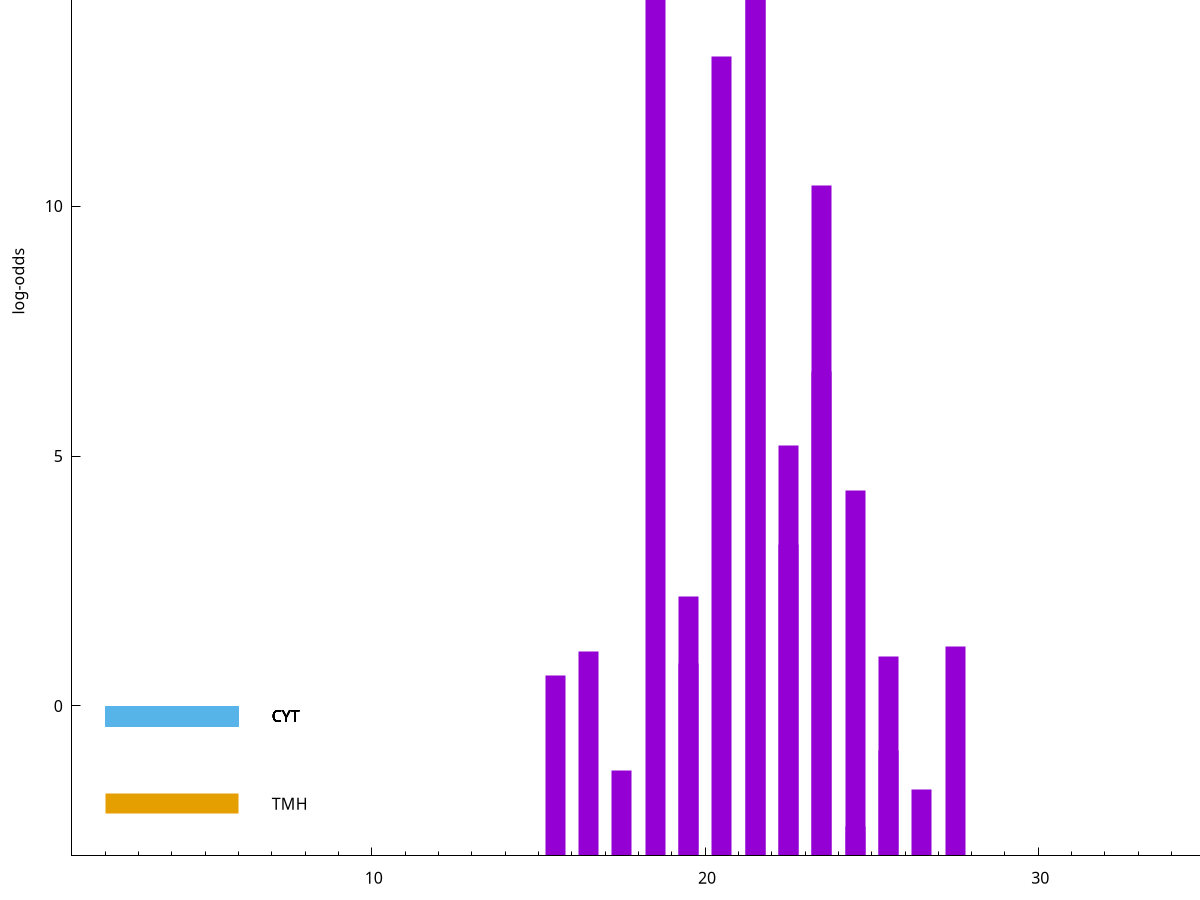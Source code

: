 set title "LipoP predictions for SRR5666568.gff"
set size 2., 1.4
set xrange [1:70] 
set mxtics 10
set yrange [-3:20]
set y2range [0:23]
set ylabel "log-odds"
set term postscript eps color solid "Helvetica" 30
set output "SRR5666568.gff666.eps"
set arrow from 2,18.48 to 6,18.48 nohead lt 1 lw 20
set label "SpI" at 7,18.48
set arrow from 2,15.7144 to 6,15.7144 nohead lt 1 lw 20
set label "SpI" at 7,15.7144
set arrow from 2,-0.200913 to 6,-0.200913 nohead lt 3 lw 20
set label "CYT" at 7,-0.200913
set arrow from 2,-0.200913 to 6,-0.200913 nohead lt 3 lw 20
set label "CYT" at 7,-0.200913
set arrow from 2,-0.200913 to 6,-0.200913 nohead lt 3 lw 20
set label "CYT" at 7,-0.200913
set arrow from 2,-0.200913 to 6,-0.200913 nohead lt 3 lw 20
set label "CYT" at 7,-0.200913
set arrow from 2,-0.200913 to 6,-0.200913 nohead lt 3 lw 20
set label "CYT" at 7,-0.200913
set arrow from 2,-0.200913 to 6,-0.200913 nohead lt 3 lw 20
set label "CYT" at 7,-0.200913
set arrow from 2,-0.200913 to 6,-0.200913 nohead lt 3 lw 20
set label "CYT" at 7,-0.200913
set arrow from 2,-0.200913 to 6,-0.200913 nohead lt 3 lw 20
set label "CYT" at 7,-0.200913
set arrow from 2,-1.95531 to 6,-1.95531 nohead lt 4 lw 20
set label "TMH" at 7,-1.95531
set arrow from 2,18.48 to 6,18.48 nohead lt 1 lw 20
set label "SpI" at 7,18.48
# NOTE: The scores below are the log-odds scores with the threshold
# NOTE: subtracted (a hack to make gnuplot make the histogram all
# NOTE: look nice).
plot "-" axes x1y2 title "" with impulses lt 1 lw 20
21.500000 21.291800
21.500000 18.710000
18.500000 18.102300
20.500000 15.996400
23.500000 13.411300
23.500000 9.696710
22.500000 8.207190
24.500000 7.301570
22.500000 6.221470
19.500000 5.187080
27.500000 4.182260
16.500000 4.092820
25.500000 3.981261
19.500000 3.853844
15.500000 3.618692
25.500000 2.100854
17.500000 1.705220
26.500000 1.331260
24.500000 0.580500
e
exit
